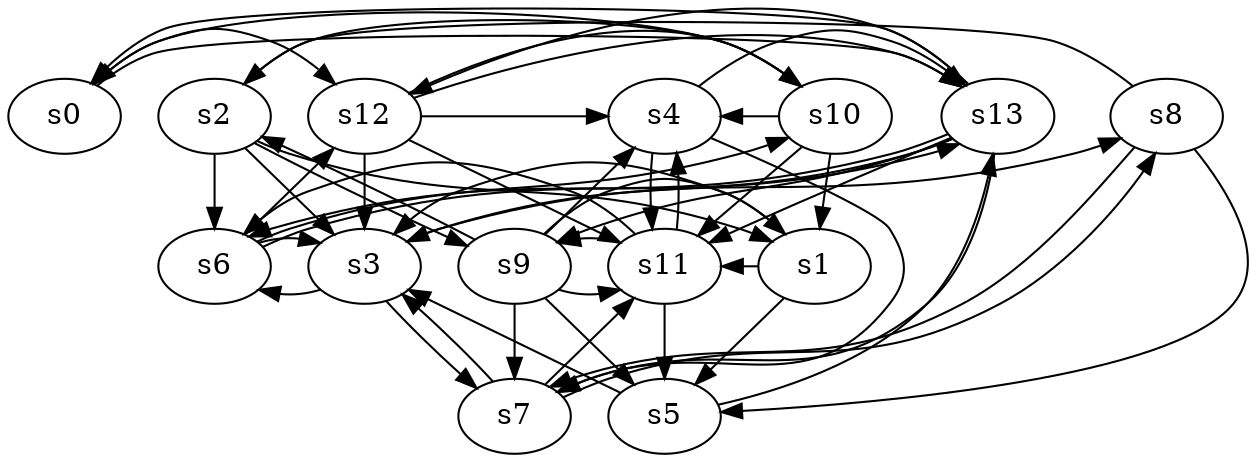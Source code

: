 digraph game_0799_complex_14 {
    s0 [name="s0", player=1];
    s1 [name="s1", player=0];
    s2 [name="s2", player=1];
    s3 [name="s3", player=0];
    s4 [name="s4", player=1];
    s5 [name="s5", player=0, target=1];
    s6 [name="s6", player=1];
    s7 [name="s7", player=0];
    s8 [name="s8", player=1];
    s9 [name="s9", player=0];
    s10 [name="s10", player=0];
    s11 [name="s11", player=0];
    s12 [name="s12", player=1];
    s13 [name="s13", player=1];

    s0 -> s12 [constraint="time % 3 == 1"];
    s0 -> s13 [constraint="time % 3 == 2 && time % 4 == 2"];
    s1 -> s3 [constraint="time % 2 == 0"];
    s1 -> s5;
    s1 -> s11 [constraint="time % 3 == 1 || time % 2 == 1"];
    s2 -> s1 [constraint="time % 3 == 1 && time % 5 == 2"];
    s2 -> s3 [constraint="!(time % 5 == 1)"];
    s2 -> s6;
    s2 -> s9 [constraint="time % 4 == 1 && time % 5 == 1"];
    s2 -> s10 [constraint="time % 6 == 4"];
    s3 -> s6 [constraint="time == 6"];
    s3 -> s7 [constraint="time == 8 || time == 10 || time == 19"];
    s3 -> s8 [constraint="time % 4 == 3 || time % 4 == 3"];
    s4 -> s7 [constraint="time % 4 == 1 && time % 3 == 0"];
    s4 -> s11;
    s4 -> s13 [constraint="time % 2 == 1"];
    s5 -> s3 [constraint="!(time % 2 == 1)"];
    s5 -> s13 [constraint="time % 3 == 0 && time % 4 == 3"];
    s6 -> s3 [constraint="!(time % 3 == 0)"];
    s6 -> s10 [constraint="time % 2 == 1 && time % 4 == 3"];
    s6 -> s12 [constraint="!(time % 2 == 0)"];
    s6 -> s13 [constraint="time % 4 == 0"];
    s7 -> s3 [constraint="time % 2 == 1 || time % 4 == 2"];
    s7 -> s8 [constraint="time % 4 == 0 || time % 5 == 4"];
    s7 -> s11 [constraint="time % 7 == 5"];
    s8 -> s2 [constraint="time % 2 == 1 && time % 4 == 1"];
    s8 -> s5 [constraint="time % 3 == 1"];
    s8 -> s7 [constraint="time == 6 || time == 21"];
    s9 -> s1 [constraint="time % 4 == 3 && time % 5 == 1"];
    s9 -> s2 [constraint="time % 5 == 3"];
    s9 -> s4 [constraint="time == 0 || time == 13 || time == 20"];
    s9 -> s5;
    s9 -> s7;
    s9 -> s11 [constraint="!(time % 4 == 2)"];
    s10 -> s0 [constraint="time % 4 == 2"];
    s10 -> s1 [constraint="!(time % 4 == 3)"];
    s10 -> s4 [constraint="time == 19"];
    s10 -> s11 [constraint="time % 3 == 2 || time % 3 == 2"];
    s11 -> s4 [constraint="!(time % 3 == 0)"];
    s11 -> s5;
    s11 -> s6 [constraint="time % 5 == 3"];
    s11 -> s9 [constraint="time % 2 == 0 || time % 3 == 1"];
    s12 -> s3;
    s12 -> s4 [constraint="time == 4 || time == 18"];
    s12 -> s10 [constraint="time % 2 == 0 || time % 4 == 0"];
    s12 -> s11 [constraint="!(time % 3 == 2)"];
    s12 -> s13 [constraint="time % 4 == 3 || time % 4 == 2"];
    s13 -> s0 [constraint="time % 2 == 0 && time % 3 == 2"];
    s13 -> s3 [constraint="time == 8 || time == 13 || time == 17"];
    s13 -> s6 [constraint="time % 4 == 3 && time % 3 == 0"];
    s13 -> s7 [constraint="time % 2 == 0 && time % 3 == 1"];
    s13 -> s9 [constraint="time == 1 || time == 11 || time == 13 || time == 23"];
    s13 -> s11 [constraint="!(time % 5 == 3)"];
    s13 -> s12 [constraint="time % 5 == 0 || time % 5 == 2"];
}
